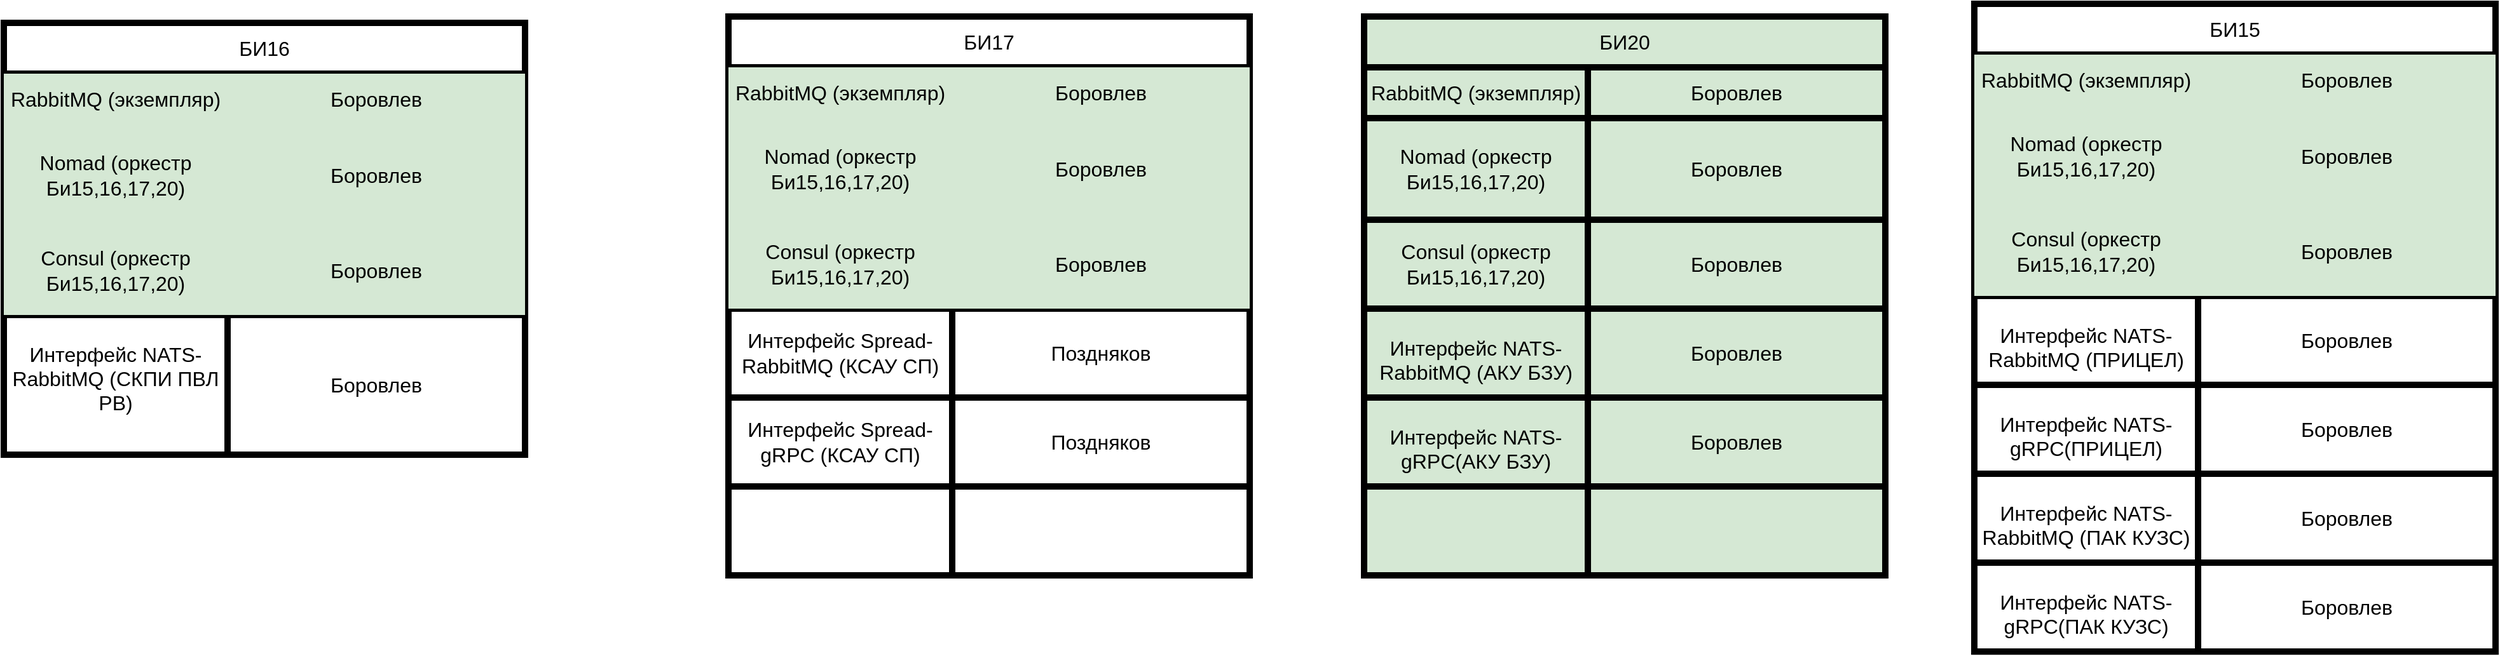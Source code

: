<mxfile version="24.7.6">
  <diagram name="Страница — 1" id="7lfvuncBP3QiI9GcLf6j">
    <mxGraphModel dx="2390" dy="1257" grid="1" gridSize="10" guides="1" tooltips="1" connect="1" arrows="1" fold="1" page="1" pageScale="1" pageWidth="827" pageHeight="1169" math="0" shadow="0">
      <root>
        <mxCell id="0" />
        <mxCell id="1" parent="0" />
        <mxCell id="-vZHVX419xEdrIWeMhyl-17" value="" style="shape=table;startSize=0;container=1;collapsible=0;childLayout=tableLayout;fontSize=16;strokeWidth=5;perimeterSpacing=5;" parent="1" vertex="1">
          <mxGeometry x="70" y="525" width="410" height="340" as="geometry" />
        </mxCell>
        <mxCell id="-vZHVX419xEdrIWeMhyl-18" value="" style="shape=tableRow;horizontal=0;startSize=0;swimlaneHead=0;swimlaneBody=0;strokeColor=inherit;top=0;left=0;bottom=0;right=0;collapsible=0;dropTarget=0;fillColor=none;points=[[0,0.5],[1,0.5]];portConstraint=eastwest;fontSize=16;strokeWidth=5;perimeterSpacing=5;" parent="-vZHVX419xEdrIWeMhyl-17" vertex="1">
          <mxGeometry width="410" height="40" as="geometry" />
        </mxCell>
        <mxCell id="-vZHVX419xEdrIWeMhyl-19" value="БИ16" style="shape=partialRectangle;html=1;whiteSpace=wrap;connectable=0;strokeColor=inherit;overflow=hidden;fillColor=none;top=0;left=0;bottom=0;right=0;pointerEvents=1;fontSize=16;rowspan=1;colspan=3;strokeWidth=5;perimeterSpacing=5;" parent="-vZHVX419xEdrIWeMhyl-18" vertex="1">
          <mxGeometry width="410" height="40" as="geometry">
            <mxRectangle width="88" height="40" as="alternateBounds" />
          </mxGeometry>
        </mxCell>
        <mxCell id="-vZHVX419xEdrIWeMhyl-20" value="" style="shape=partialRectangle;html=1;whiteSpace=wrap;connectable=0;strokeColor=inherit;overflow=hidden;fillColor=none;top=0;left=0;bottom=0;right=0;pointerEvents=1;fontSize=16;" parent="-vZHVX419xEdrIWeMhyl-18" vertex="1" visible="0">
          <mxGeometry x="88" width="88" height="40" as="geometry">
            <mxRectangle width="88" height="40" as="alternateBounds" />
          </mxGeometry>
        </mxCell>
        <mxCell id="-vZHVX419xEdrIWeMhyl-21" value="" style="shape=partialRectangle;html=1;whiteSpace=wrap;connectable=0;strokeColor=inherit;overflow=hidden;fillColor=none;top=0;left=0;bottom=0;right=0;pointerEvents=1;fontSize=16;" parent="-vZHVX419xEdrIWeMhyl-18" vertex="1" visible="0">
          <mxGeometry x="176" width="234" height="40" as="geometry">
            <mxRectangle width="234" height="40" as="alternateBounds" />
          </mxGeometry>
        </mxCell>
        <mxCell id="-vZHVX419xEdrIWeMhyl-22" value="" style="shape=tableRow;horizontal=0;startSize=0;swimlaneHead=0;swimlaneBody=0;strokeColor=inherit;top=0;left=0;bottom=0;right=0;collapsible=0;dropTarget=0;fillColor=none;points=[[0,0.5],[1,0.5]];portConstraint=eastwest;fontSize=16;strokeWidth=5;perimeterSpacing=5;" parent="-vZHVX419xEdrIWeMhyl-17" vertex="1">
          <mxGeometry y="40" width="410" height="40" as="geometry" />
        </mxCell>
        <mxCell id="-vZHVX419xEdrIWeMhyl-23" value="RabbitMQ (экземпляр)" style="shape=partialRectangle;html=1;whiteSpace=wrap;connectable=0;strokeColor=#000000;overflow=hidden;fillColor=#d5e8d4;top=0;left=0;bottom=0;right=0;pointerEvents=1;fontSize=16;rowspan=1;colspan=2;strokeWidth=5;perimeterSpacing=5;" parent="-vZHVX419xEdrIWeMhyl-22" vertex="1">
          <mxGeometry width="176" height="40" as="geometry">
            <mxRectangle width="88" height="40" as="alternateBounds" />
          </mxGeometry>
        </mxCell>
        <mxCell id="-vZHVX419xEdrIWeMhyl-24" value="" style="shape=partialRectangle;html=1;whiteSpace=wrap;connectable=0;strokeColor=#000000;overflow=hidden;fillColor=#d5e8d4;top=0;left=0;bottom=0;right=0;pointerEvents=1;fontSize=16;" parent="-vZHVX419xEdrIWeMhyl-22" vertex="1" visible="0">
          <mxGeometry x="88" width="88" height="40" as="geometry">
            <mxRectangle width="88" height="40" as="alternateBounds" />
          </mxGeometry>
        </mxCell>
        <mxCell id="-vZHVX419xEdrIWeMhyl-25" value="Боровлев" style="shape=partialRectangle;html=1;whiteSpace=wrap;connectable=0;strokeColor=#000000;overflow=hidden;fillColor=#d5e8d4;top=0;left=0;bottom=0;right=0;pointerEvents=1;fontSize=16;strokeWidth=5;perimeterSpacing=5;" parent="-vZHVX419xEdrIWeMhyl-22" vertex="1">
          <mxGeometry x="176" width="234" height="40" as="geometry">
            <mxRectangle width="234" height="40" as="alternateBounds" />
          </mxGeometry>
        </mxCell>
        <mxCell id="-vZHVX419xEdrIWeMhyl-33" style="shape=tableRow;horizontal=0;startSize=0;swimlaneHead=0;swimlaneBody=0;strokeColor=inherit;top=0;left=0;bottom=0;right=0;collapsible=0;dropTarget=0;fillColor=none;points=[[0,0.5],[1,0.5]];portConstraint=eastwest;fontSize=16;strokeWidth=5;perimeterSpacing=5;" parent="-vZHVX419xEdrIWeMhyl-17" vertex="1">
          <mxGeometry y="80" width="410" height="80" as="geometry" />
        </mxCell>
        <mxCell id="-vZHVX419xEdrIWeMhyl-34" value="&lt;div&gt;Nomad (оркестр Би15,16,17,20)&lt;/div&gt;" style="shape=partialRectangle;html=1;whiteSpace=wrap;connectable=0;strokeColor=#000000;overflow=hidden;fillColor=#d5e8d4;top=0;left=0;bottom=0;right=0;pointerEvents=1;fontSize=16;rowspan=1;colspan=2;strokeWidth=5;perimeterSpacing=5;" parent="-vZHVX419xEdrIWeMhyl-33" vertex="1">
          <mxGeometry width="176" height="80" as="geometry">
            <mxRectangle width="88" height="80" as="alternateBounds" />
          </mxGeometry>
        </mxCell>
        <mxCell id="-vZHVX419xEdrIWeMhyl-35" style="shape=partialRectangle;html=1;whiteSpace=wrap;connectable=0;strokeColor=#000000;overflow=hidden;fillColor=#d5e8d4;top=0;left=0;bottom=0;right=0;pointerEvents=1;fontSize=16;" parent="-vZHVX419xEdrIWeMhyl-33" vertex="1" visible="0">
          <mxGeometry x="88" width="88" height="80" as="geometry">
            <mxRectangle width="88" height="80" as="alternateBounds" />
          </mxGeometry>
        </mxCell>
        <mxCell id="-vZHVX419xEdrIWeMhyl-36" value="Боровлев" style="shape=partialRectangle;html=1;whiteSpace=wrap;connectable=0;strokeColor=#000000;overflow=hidden;fillColor=#d5e8d4;top=0;left=0;bottom=0;right=0;pointerEvents=1;fontSize=16;strokeWidth=5;perimeterSpacing=5;" parent="-vZHVX419xEdrIWeMhyl-33" vertex="1">
          <mxGeometry x="176" width="234" height="80" as="geometry">
            <mxRectangle width="234" height="80" as="alternateBounds" />
          </mxGeometry>
        </mxCell>
        <mxCell id="-vZHVX419xEdrIWeMhyl-37" style="shape=tableRow;horizontal=0;startSize=0;swimlaneHead=0;swimlaneBody=0;strokeColor=inherit;top=0;left=0;bottom=0;right=0;collapsible=0;dropTarget=0;fillColor=none;points=[[0,0.5],[1,0.5]];portConstraint=eastwest;fontSize=16;strokeWidth=5;perimeterSpacing=5;" parent="-vZHVX419xEdrIWeMhyl-17" vertex="1">
          <mxGeometry y="160" width="410" height="70" as="geometry" />
        </mxCell>
        <mxCell id="-vZHVX419xEdrIWeMhyl-38" value="Consul (оркестр Би15,16,17,20)" style="shape=partialRectangle;html=1;whiteSpace=wrap;connectable=0;strokeColor=#000000;overflow=hidden;fillColor=#d5e8d4;top=0;left=0;bottom=0;right=0;pointerEvents=1;fontSize=16;rowspan=1;colspan=2;strokeWidth=5;perimeterSpacing=5;" parent="-vZHVX419xEdrIWeMhyl-37" vertex="1">
          <mxGeometry width="176" height="70" as="geometry">
            <mxRectangle width="88" height="70" as="alternateBounds" />
          </mxGeometry>
        </mxCell>
        <mxCell id="-vZHVX419xEdrIWeMhyl-39" style="shape=partialRectangle;html=1;whiteSpace=wrap;connectable=0;strokeColor=#000000;overflow=hidden;fillColor=#d5e8d4;top=0;left=0;bottom=0;right=0;pointerEvents=1;fontSize=16;" parent="-vZHVX419xEdrIWeMhyl-37" vertex="1" visible="0">
          <mxGeometry x="88" width="88" height="70" as="geometry">
            <mxRectangle width="88" height="70" as="alternateBounds" />
          </mxGeometry>
        </mxCell>
        <mxCell id="-vZHVX419xEdrIWeMhyl-40" value="Боровлев" style="shape=partialRectangle;html=1;whiteSpace=wrap;connectable=0;strokeColor=#000000;overflow=hidden;fillColor=#d5e8d4;top=0;left=0;bottom=0;right=0;pointerEvents=1;fontSize=16;strokeWidth=5;perimeterSpacing=5;" parent="-vZHVX419xEdrIWeMhyl-37" vertex="1">
          <mxGeometry x="176" width="234" height="70" as="geometry">
            <mxRectangle width="234" height="70" as="alternateBounds" />
          </mxGeometry>
        </mxCell>
        <mxCell id="-vZHVX419xEdrIWeMhyl-41" style="shape=tableRow;horizontal=0;startSize=0;swimlaneHead=0;swimlaneBody=0;strokeColor=inherit;top=0;left=0;bottom=0;right=0;collapsible=0;dropTarget=0;fillColor=none;points=[[0,0.5],[1,0.5]];portConstraint=eastwest;fontSize=16;strokeWidth=5;perimeterSpacing=5;" parent="-vZHVX419xEdrIWeMhyl-17" vertex="1">
          <mxGeometry y="230" width="410" height="110" as="geometry" />
        </mxCell>
        <mxCell id="-vZHVX419xEdrIWeMhyl-42" value="&#xa;Интерфейс NATS-RabbitMQ (СКПИ ПВЛ РВ)&#xa;&#xa;" style="shape=partialRectangle;html=1;whiteSpace=wrap;connectable=0;strokeColor=inherit;overflow=hidden;fillColor=none;top=0;left=0;bottom=0;right=0;pointerEvents=1;fontSize=16;rowspan=1;colspan=2;strokeWidth=5;perimeterSpacing=5;" parent="-vZHVX419xEdrIWeMhyl-41" vertex="1">
          <mxGeometry width="176" height="110" as="geometry">
            <mxRectangle width="88" height="110" as="alternateBounds" />
          </mxGeometry>
        </mxCell>
        <mxCell id="-vZHVX419xEdrIWeMhyl-43" style="shape=partialRectangle;html=1;whiteSpace=wrap;connectable=0;strokeColor=inherit;overflow=hidden;fillColor=none;top=0;left=0;bottom=0;right=0;pointerEvents=1;fontSize=16;" parent="-vZHVX419xEdrIWeMhyl-41" vertex="1" visible="0">
          <mxGeometry x="88" width="88" height="110" as="geometry">
            <mxRectangle width="88" height="110" as="alternateBounds" />
          </mxGeometry>
        </mxCell>
        <mxCell id="-vZHVX419xEdrIWeMhyl-44" value="Боровлев" style="shape=partialRectangle;html=1;whiteSpace=wrap;connectable=0;strokeColor=inherit;overflow=hidden;fillColor=none;top=0;left=0;bottom=0;right=0;pointerEvents=1;fontSize=16;strokeWidth=5;perimeterSpacing=5;" parent="-vZHVX419xEdrIWeMhyl-41" vertex="1">
          <mxGeometry x="176" width="234" height="110" as="geometry">
            <mxRectangle width="234" height="110" as="alternateBounds" />
          </mxGeometry>
        </mxCell>
        <mxCell id="-vZHVX419xEdrIWeMhyl-46" value="" style="shape=table;startSize=0;container=1;collapsible=0;childLayout=tableLayout;fontSize=16;strokeColor=#000000;strokeWidth=5;perimeterSpacing=5;fillColor=#d5e8d4;" parent="1" vertex="1">
          <mxGeometry x="1140" y="520" width="410" height="440" as="geometry" />
        </mxCell>
        <mxCell id="-vZHVX419xEdrIWeMhyl-47" value="" style="shape=tableRow;horizontal=0;startSize=0;swimlaneHead=0;swimlaneBody=0;strokeColor=inherit;top=0;left=0;bottom=0;right=0;collapsible=0;dropTarget=0;fillColor=none;points=[[0,0.5],[1,0.5]];portConstraint=eastwest;fontSize=16;strokeWidth=5;perimeterSpacing=5;" parent="-vZHVX419xEdrIWeMhyl-46" vertex="1">
          <mxGeometry width="410" height="40" as="geometry" />
        </mxCell>
        <mxCell id="-vZHVX419xEdrIWeMhyl-48" value="БИ20" style="shape=partialRectangle;html=1;whiteSpace=wrap;connectable=0;strokeColor=inherit;overflow=hidden;fillColor=none;top=0;left=0;bottom=0;right=0;pointerEvents=1;fontSize=16;rowspan=1;colspan=3;strokeWidth=5;perimeterSpacing=5;" parent="-vZHVX419xEdrIWeMhyl-47" vertex="1">
          <mxGeometry width="410" height="40" as="geometry">
            <mxRectangle width="88" height="40" as="alternateBounds" />
          </mxGeometry>
        </mxCell>
        <mxCell id="-vZHVX419xEdrIWeMhyl-49" value="" style="shape=partialRectangle;html=1;whiteSpace=wrap;connectable=0;strokeColor=inherit;overflow=hidden;fillColor=none;top=0;left=0;bottom=0;right=0;pointerEvents=1;fontSize=16;" parent="-vZHVX419xEdrIWeMhyl-47" vertex="1" visible="0">
          <mxGeometry x="88" width="88" height="40" as="geometry">
            <mxRectangle width="88" height="40" as="alternateBounds" />
          </mxGeometry>
        </mxCell>
        <mxCell id="-vZHVX419xEdrIWeMhyl-50" value="" style="shape=partialRectangle;html=1;whiteSpace=wrap;connectable=0;strokeColor=inherit;overflow=hidden;fillColor=none;top=0;left=0;bottom=0;right=0;pointerEvents=1;fontSize=16;" parent="-vZHVX419xEdrIWeMhyl-47" vertex="1" visible="0">
          <mxGeometry x="176" width="234" height="40" as="geometry">
            <mxRectangle width="234" height="40" as="alternateBounds" />
          </mxGeometry>
        </mxCell>
        <mxCell id="-vZHVX419xEdrIWeMhyl-51" value="" style="shape=tableRow;horizontal=0;startSize=0;swimlaneHead=0;swimlaneBody=0;strokeColor=inherit;top=0;left=0;bottom=0;right=0;collapsible=0;dropTarget=0;fillColor=none;points=[[0,0.5],[1,0.5]];portConstraint=eastwest;fontSize=16;strokeWidth=5;perimeterSpacing=5;" parent="-vZHVX419xEdrIWeMhyl-46" vertex="1">
          <mxGeometry y="40" width="410" height="40" as="geometry" />
        </mxCell>
        <mxCell id="-vZHVX419xEdrIWeMhyl-52" value="RabbitMQ (экземпляр)" style="shape=partialRectangle;html=1;whiteSpace=wrap;connectable=0;strokeColor=inherit;overflow=hidden;fillColor=none;top=0;left=0;bottom=0;right=0;pointerEvents=1;fontSize=16;rowspan=1;colspan=2;strokeWidth=5;perimeterSpacing=5;" parent="-vZHVX419xEdrIWeMhyl-51" vertex="1">
          <mxGeometry width="176" height="40" as="geometry">
            <mxRectangle width="88" height="40" as="alternateBounds" />
          </mxGeometry>
        </mxCell>
        <mxCell id="-vZHVX419xEdrIWeMhyl-53" value="" style="shape=partialRectangle;html=1;whiteSpace=wrap;connectable=0;strokeColor=inherit;overflow=hidden;fillColor=none;top=0;left=0;bottom=0;right=0;pointerEvents=1;fontSize=16;" parent="-vZHVX419xEdrIWeMhyl-51" vertex="1" visible="0">
          <mxGeometry x="88" width="88" height="40" as="geometry">
            <mxRectangle width="88" height="40" as="alternateBounds" />
          </mxGeometry>
        </mxCell>
        <mxCell id="-vZHVX419xEdrIWeMhyl-54" value="Боровлев" style="shape=partialRectangle;html=1;whiteSpace=wrap;connectable=0;strokeColor=inherit;overflow=hidden;fillColor=none;top=0;left=0;bottom=0;right=0;pointerEvents=1;fontSize=16;strokeWidth=5;perimeterSpacing=5;" parent="-vZHVX419xEdrIWeMhyl-51" vertex="1">
          <mxGeometry x="176" width="234" height="40" as="geometry">
            <mxRectangle width="234" height="40" as="alternateBounds" />
          </mxGeometry>
        </mxCell>
        <mxCell id="-vZHVX419xEdrIWeMhyl-59" style="shape=tableRow;horizontal=0;startSize=0;swimlaneHead=0;swimlaneBody=0;strokeColor=inherit;top=0;left=0;bottom=0;right=0;collapsible=0;dropTarget=0;fillColor=none;points=[[0,0.5],[1,0.5]];portConstraint=eastwest;fontSize=16;strokeWidth=5;perimeterSpacing=5;" parent="-vZHVX419xEdrIWeMhyl-46" vertex="1">
          <mxGeometry y="80" width="410" height="80" as="geometry" />
        </mxCell>
        <mxCell id="-vZHVX419xEdrIWeMhyl-60" value="&lt;div&gt;Nomad (оркестр Би15,16,17,20)&lt;/div&gt;" style="shape=partialRectangle;html=1;whiteSpace=wrap;connectable=0;strokeColor=inherit;overflow=hidden;fillColor=none;top=0;left=0;bottom=0;right=0;pointerEvents=1;fontSize=16;rowspan=1;colspan=2;strokeWidth=5;perimeterSpacing=5;" parent="-vZHVX419xEdrIWeMhyl-59" vertex="1">
          <mxGeometry width="176" height="80" as="geometry">
            <mxRectangle width="88" height="80" as="alternateBounds" />
          </mxGeometry>
        </mxCell>
        <mxCell id="-vZHVX419xEdrIWeMhyl-61" style="shape=partialRectangle;html=1;whiteSpace=wrap;connectable=0;strokeColor=inherit;overflow=hidden;fillColor=none;top=0;left=0;bottom=0;right=0;pointerEvents=1;fontSize=16;" parent="-vZHVX419xEdrIWeMhyl-59" vertex="1" visible="0">
          <mxGeometry x="88" width="88" height="80" as="geometry">
            <mxRectangle width="88" height="80" as="alternateBounds" />
          </mxGeometry>
        </mxCell>
        <mxCell id="-vZHVX419xEdrIWeMhyl-62" value="Боровлев" style="shape=partialRectangle;html=1;whiteSpace=wrap;connectable=0;strokeColor=inherit;overflow=hidden;fillColor=none;top=0;left=0;bottom=0;right=0;pointerEvents=1;fontSize=16;strokeWidth=5;perimeterSpacing=5;" parent="-vZHVX419xEdrIWeMhyl-59" vertex="1">
          <mxGeometry x="176" width="234" height="80" as="geometry">
            <mxRectangle width="234" height="80" as="alternateBounds" />
          </mxGeometry>
        </mxCell>
        <mxCell id="-vZHVX419xEdrIWeMhyl-63" style="shape=tableRow;horizontal=0;startSize=0;swimlaneHead=0;swimlaneBody=0;strokeColor=inherit;top=0;left=0;bottom=0;right=0;collapsible=0;dropTarget=0;fillColor=none;points=[[0,0.5],[1,0.5]];portConstraint=eastwest;fontSize=16;strokeWidth=5;perimeterSpacing=5;" parent="-vZHVX419xEdrIWeMhyl-46" vertex="1">
          <mxGeometry y="160" width="410" height="70" as="geometry" />
        </mxCell>
        <mxCell id="-vZHVX419xEdrIWeMhyl-64" value="Consul (оркестр Би15,16,17,20)" style="shape=partialRectangle;html=1;whiteSpace=wrap;connectable=0;strokeColor=inherit;overflow=hidden;fillColor=none;top=0;left=0;bottom=0;right=0;pointerEvents=1;fontSize=16;rowspan=1;colspan=2;strokeWidth=5;perimeterSpacing=5;" parent="-vZHVX419xEdrIWeMhyl-63" vertex="1">
          <mxGeometry width="176" height="70" as="geometry">
            <mxRectangle width="88" height="70" as="alternateBounds" />
          </mxGeometry>
        </mxCell>
        <mxCell id="-vZHVX419xEdrIWeMhyl-65" style="shape=partialRectangle;html=1;whiteSpace=wrap;connectable=0;strokeColor=inherit;overflow=hidden;fillColor=none;top=0;left=0;bottom=0;right=0;pointerEvents=1;fontSize=16;" parent="-vZHVX419xEdrIWeMhyl-63" vertex="1" visible="0">
          <mxGeometry x="88" width="88" height="70" as="geometry">
            <mxRectangle width="88" height="70" as="alternateBounds" />
          </mxGeometry>
        </mxCell>
        <mxCell id="-vZHVX419xEdrIWeMhyl-66" value="Боровлев" style="shape=partialRectangle;html=1;whiteSpace=wrap;connectable=0;strokeColor=inherit;overflow=hidden;fillColor=none;top=0;left=0;bottom=0;right=0;pointerEvents=1;fontSize=16;strokeWidth=5;perimeterSpacing=5;" parent="-vZHVX419xEdrIWeMhyl-63" vertex="1">
          <mxGeometry x="176" width="234" height="70" as="geometry">
            <mxRectangle width="234" height="70" as="alternateBounds" />
          </mxGeometry>
        </mxCell>
        <mxCell id="-vZHVX419xEdrIWeMhyl-67" style="shape=tableRow;horizontal=0;startSize=0;swimlaneHead=0;swimlaneBody=0;strokeColor=inherit;top=0;left=0;bottom=0;right=0;collapsible=0;dropTarget=0;fillColor=none;points=[[0,0.5],[1,0.5]];portConstraint=eastwest;fontSize=16;strokeWidth=5;perimeterSpacing=5;" parent="-vZHVX419xEdrIWeMhyl-46" vertex="1">
          <mxGeometry y="230" width="410" height="70" as="geometry" />
        </mxCell>
        <mxCell id="-vZHVX419xEdrIWeMhyl-68" value="&lt;br&gt;Интерфейс NATS-RabbitMQ (АКУ БЗУ)&lt;br&gt;&lt;div&gt;&lt;br/&gt;&lt;/div&gt;" style="shape=partialRectangle;html=1;whiteSpace=wrap;connectable=0;strokeColor=inherit;overflow=hidden;fillColor=none;top=0;left=0;bottom=0;right=0;pointerEvents=1;fontSize=16;rowspan=1;colspan=2;strokeWidth=5;perimeterSpacing=5;" parent="-vZHVX419xEdrIWeMhyl-67" vertex="1">
          <mxGeometry width="176" height="70" as="geometry">
            <mxRectangle width="88" height="70" as="alternateBounds" />
          </mxGeometry>
        </mxCell>
        <mxCell id="-vZHVX419xEdrIWeMhyl-69" style="shape=partialRectangle;html=1;whiteSpace=wrap;connectable=0;strokeColor=inherit;overflow=hidden;fillColor=none;top=0;left=0;bottom=0;right=0;pointerEvents=1;fontSize=16;" parent="-vZHVX419xEdrIWeMhyl-67" vertex="1" visible="0">
          <mxGeometry x="88" width="88" height="70" as="geometry">
            <mxRectangle width="88" height="70" as="alternateBounds" />
          </mxGeometry>
        </mxCell>
        <mxCell id="-vZHVX419xEdrIWeMhyl-70" value="Боровлев" style="shape=partialRectangle;html=1;whiteSpace=wrap;connectable=0;strokeColor=inherit;overflow=hidden;fillColor=none;top=0;left=0;bottom=0;right=0;pointerEvents=1;fontSize=16;strokeWidth=5;perimeterSpacing=5;" parent="-vZHVX419xEdrIWeMhyl-67" vertex="1">
          <mxGeometry x="176" width="234" height="70" as="geometry">
            <mxRectangle width="234" height="70" as="alternateBounds" />
          </mxGeometry>
        </mxCell>
        <mxCell id="-vZHVX419xEdrIWeMhyl-81" style="shape=tableRow;horizontal=0;startSize=0;swimlaneHead=0;swimlaneBody=0;strokeColor=inherit;top=0;left=0;bottom=0;right=0;collapsible=0;dropTarget=0;fillColor=none;points=[[0,0.5],[1,0.5]];portConstraint=eastwest;fontSize=16;strokeWidth=5;perimeterSpacing=5;" parent="-vZHVX419xEdrIWeMhyl-46" vertex="1">
          <mxGeometry y="300" width="410" height="70" as="geometry" />
        </mxCell>
        <mxCell id="-vZHVX419xEdrIWeMhyl-82" value="&lt;br&gt;Интерфейс NATS-gRPC(АКУ БЗУ)&lt;br&gt;&lt;div&gt;&lt;br/&gt;&lt;/div&gt;" style="shape=partialRectangle;html=1;whiteSpace=wrap;connectable=0;strokeColor=inherit;overflow=hidden;fillColor=none;top=0;left=0;bottom=0;right=0;pointerEvents=1;fontSize=16;rowspan=1;colspan=2;strokeWidth=5;perimeterSpacing=5;" parent="-vZHVX419xEdrIWeMhyl-81" vertex="1">
          <mxGeometry width="176" height="70" as="geometry">
            <mxRectangle width="88" height="70" as="alternateBounds" />
          </mxGeometry>
        </mxCell>
        <mxCell id="-vZHVX419xEdrIWeMhyl-83" style="shape=partialRectangle;html=1;whiteSpace=wrap;connectable=0;strokeColor=inherit;overflow=hidden;fillColor=none;top=0;left=0;bottom=0;right=0;pointerEvents=1;fontSize=16;" parent="-vZHVX419xEdrIWeMhyl-81" vertex="1" visible="0">
          <mxGeometry x="88" width="88" height="70" as="geometry">
            <mxRectangle width="88" height="70" as="alternateBounds" />
          </mxGeometry>
        </mxCell>
        <mxCell id="-vZHVX419xEdrIWeMhyl-84" value="Боровлев" style="shape=partialRectangle;html=1;whiteSpace=wrap;connectable=0;strokeColor=inherit;overflow=hidden;fillColor=none;top=0;left=0;bottom=0;right=0;pointerEvents=1;fontSize=16;strokeWidth=5;perimeterSpacing=5;" parent="-vZHVX419xEdrIWeMhyl-81" vertex="1">
          <mxGeometry x="176" width="234" height="70" as="geometry">
            <mxRectangle width="234" height="70" as="alternateBounds" />
          </mxGeometry>
        </mxCell>
        <mxCell id="-vZHVX419xEdrIWeMhyl-77" style="shape=tableRow;horizontal=0;startSize=0;swimlaneHead=0;swimlaneBody=0;strokeColor=inherit;top=0;left=0;bottom=0;right=0;collapsible=0;dropTarget=0;fillColor=none;points=[[0,0.5],[1,0.5]];portConstraint=eastwest;fontSize=16;strokeWidth=5;perimeterSpacing=5;" parent="-vZHVX419xEdrIWeMhyl-46" vertex="1">
          <mxGeometry y="370" width="410" height="70" as="geometry" />
        </mxCell>
        <mxCell id="-vZHVX419xEdrIWeMhyl-78" style="shape=partialRectangle;html=1;whiteSpace=wrap;connectable=0;strokeColor=inherit;overflow=hidden;fillColor=none;top=0;left=0;bottom=0;right=0;pointerEvents=1;fontSize=16;rowspan=1;colspan=2;strokeWidth=5;perimeterSpacing=5;" parent="-vZHVX419xEdrIWeMhyl-77" vertex="1">
          <mxGeometry width="176" height="70" as="geometry">
            <mxRectangle width="88" height="70" as="alternateBounds" />
          </mxGeometry>
        </mxCell>
        <mxCell id="-vZHVX419xEdrIWeMhyl-79" style="shape=partialRectangle;html=1;whiteSpace=wrap;connectable=0;strokeColor=inherit;overflow=hidden;fillColor=none;top=0;left=0;bottom=0;right=0;pointerEvents=1;fontSize=16;" parent="-vZHVX419xEdrIWeMhyl-77" vertex="1" visible="0">
          <mxGeometry x="88" width="88" height="70" as="geometry">
            <mxRectangle width="88" height="70" as="alternateBounds" />
          </mxGeometry>
        </mxCell>
        <mxCell id="-vZHVX419xEdrIWeMhyl-80" style="shape=partialRectangle;html=1;whiteSpace=wrap;connectable=0;strokeColor=inherit;overflow=hidden;fillColor=none;top=0;left=0;bottom=0;right=0;pointerEvents=1;fontSize=16;strokeWidth=5;perimeterSpacing=5;" parent="-vZHVX419xEdrIWeMhyl-77" vertex="1">
          <mxGeometry x="176" width="234" height="70" as="geometry">
            <mxRectangle width="234" height="70" as="alternateBounds" />
          </mxGeometry>
        </mxCell>
        <mxCell id="E8wQSFyJZq5VSABFHbnV-1" value="" style="shape=table;startSize=0;container=1;collapsible=0;childLayout=tableLayout;fontSize=16;strokeWidth=5;perimeterSpacing=5;" parent="1" vertex="1">
          <mxGeometry x="640" y="520" width="410" height="440" as="geometry" />
        </mxCell>
        <mxCell id="E8wQSFyJZq5VSABFHbnV-2" value="" style="shape=tableRow;horizontal=0;startSize=0;swimlaneHead=0;swimlaneBody=0;strokeColor=inherit;top=0;left=0;bottom=0;right=0;collapsible=0;dropTarget=0;fillColor=none;points=[[0,0.5],[1,0.5]];portConstraint=eastwest;fontSize=16;strokeWidth=5;perimeterSpacing=5;" parent="E8wQSFyJZq5VSABFHbnV-1" vertex="1">
          <mxGeometry width="410" height="40" as="geometry" />
        </mxCell>
        <mxCell id="E8wQSFyJZq5VSABFHbnV-3" value="БИ17" style="shape=partialRectangle;html=1;whiteSpace=wrap;connectable=0;strokeColor=inherit;overflow=hidden;fillColor=none;top=0;left=0;bottom=0;right=0;pointerEvents=1;fontSize=16;rowspan=1;colspan=3;strokeWidth=5;perimeterSpacing=5;" parent="E8wQSFyJZq5VSABFHbnV-2" vertex="1">
          <mxGeometry width="410" height="40" as="geometry">
            <mxRectangle width="88" height="40" as="alternateBounds" />
          </mxGeometry>
        </mxCell>
        <mxCell id="E8wQSFyJZq5VSABFHbnV-4" value="" style="shape=partialRectangle;html=1;whiteSpace=wrap;connectable=0;strokeColor=inherit;overflow=hidden;fillColor=none;top=0;left=0;bottom=0;right=0;pointerEvents=1;fontSize=16;" parent="E8wQSFyJZq5VSABFHbnV-2" vertex="1" visible="0">
          <mxGeometry x="88" width="88" height="40" as="geometry">
            <mxRectangle width="88" height="40" as="alternateBounds" />
          </mxGeometry>
        </mxCell>
        <mxCell id="E8wQSFyJZq5VSABFHbnV-5" value="" style="shape=partialRectangle;html=1;whiteSpace=wrap;connectable=0;strokeColor=inherit;overflow=hidden;fillColor=none;top=0;left=0;bottom=0;right=0;pointerEvents=1;fontSize=16;" parent="E8wQSFyJZq5VSABFHbnV-2" vertex="1" visible="0">
          <mxGeometry x="176" width="234" height="40" as="geometry">
            <mxRectangle width="234" height="40" as="alternateBounds" />
          </mxGeometry>
        </mxCell>
        <mxCell id="E8wQSFyJZq5VSABFHbnV-6" value="" style="shape=tableRow;horizontal=0;startSize=0;swimlaneHead=0;swimlaneBody=0;strokeColor=inherit;top=0;left=0;bottom=0;right=0;collapsible=0;dropTarget=0;fillColor=none;points=[[0,0.5],[1,0.5]];portConstraint=eastwest;fontSize=16;strokeWidth=5;perimeterSpacing=5;" parent="E8wQSFyJZq5VSABFHbnV-1" vertex="1">
          <mxGeometry y="40" width="410" height="40" as="geometry" />
        </mxCell>
        <mxCell id="E8wQSFyJZq5VSABFHbnV-7" value="RabbitMQ (экземпляр)" style="shape=partialRectangle;html=1;whiteSpace=wrap;connectable=0;strokeColor=#82b366;overflow=hidden;fillColor=#d5e8d4;top=0;left=0;bottom=0;right=0;pointerEvents=1;fontSize=16;rowspan=1;colspan=2;strokeWidth=5;perimeterSpacing=5;" parent="E8wQSFyJZq5VSABFHbnV-6" vertex="1">
          <mxGeometry width="176" height="40" as="geometry">
            <mxRectangle width="88" height="40" as="alternateBounds" />
          </mxGeometry>
        </mxCell>
        <mxCell id="E8wQSFyJZq5VSABFHbnV-8" value="" style="shape=partialRectangle;html=1;whiteSpace=wrap;connectable=0;strokeColor=#82b366;overflow=hidden;fillColor=#d5e8d4;top=0;left=0;bottom=0;right=0;pointerEvents=1;fontSize=16;" parent="E8wQSFyJZq5VSABFHbnV-6" vertex="1" visible="0">
          <mxGeometry x="88" width="88" height="40" as="geometry">
            <mxRectangle width="88" height="40" as="alternateBounds" />
          </mxGeometry>
        </mxCell>
        <mxCell id="E8wQSFyJZq5VSABFHbnV-9" value="Боровлев" style="shape=partialRectangle;html=1;whiteSpace=wrap;connectable=0;strokeColor=#82b366;overflow=hidden;fillColor=#d5e8d4;top=0;left=0;bottom=0;right=0;pointerEvents=1;fontSize=16;strokeWidth=5;perimeterSpacing=5;" parent="E8wQSFyJZq5VSABFHbnV-6" vertex="1">
          <mxGeometry x="176" width="234" height="40" as="geometry">
            <mxRectangle width="234" height="40" as="alternateBounds" />
          </mxGeometry>
        </mxCell>
        <mxCell id="E8wQSFyJZq5VSABFHbnV-10" style="shape=tableRow;horizontal=0;startSize=0;swimlaneHead=0;swimlaneBody=0;strokeColor=inherit;top=0;left=0;bottom=0;right=0;collapsible=0;dropTarget=0;fillColor=none;points=[[0,0.5],[1,0.5]];portConstraint=eastwest;fontSize=16;strokeWidth=5;perimeterSpacing=5;" parent="E8wQSFyJZq5VSABFHbnV-1" vertex="1">
          <mxGeometry y="80" width="410" height="80" as="geometry" />
        </mxCell>
        <mxCell id="E8wQSFyJZq5VSABFHbnV-11" value="&lt;div&gt;Nomad (оркестр Би15,16,17,20)&lt;/div&gt;" style="shape=partialRectangle;html=1;whiteSpace=wrap;connectable=0;strokeColor=#82b366;overflow=hidden;fillColor=#d5e8d4;top=0;left=0;bottom=0;right=0;pointerEvents=1;fontSize=16;rowspan=1;colspan=2;strokeWidth=5;perimeterSpacing=5;" parent="E8wQSFyJZq5VSABFHbnV-10" vertex="1">
          <mxGeometry width="176" height="80" as="geometry">
            <mxRectangle width="88" height="80" as="alternateBounds" />
          </mxGeometry>
        </mxCell>
        <mxCell id="E8wQSFyJZq5VSABFHbnV-12" style="shape=partialRectangle;html=1;whiteSpace=wrap;connectable=0;strokeColor=#82b366;overflow=hidden;fillColor=#d5e8d4;top=0;left=0;bottom=0;right=0;pointerEvents=1;fontSize=16;" parent="E8wQSFyJZq5VSABFHbnV-10" vertex="1" visible="0">
          <mxGeometry x="88" width="88" height="80" as="geometry">
            <mxRectangle width="88" height="80" as="alternateBounds" />
          </mxGeometry>
        </mxCell>
        <mxCell id="E8wQSFyJZq5VSABFHbnV-13" value="Боровлев" style="shape=partialRectangle;html=1;whiteSpace=wrap;connectable=0;strokeColor=#82b366;overflow=hidden;fillColor=#d5e8d4;top=0;left=0;bottom=0;right=0;pointerEvents=1;fontSize=16;strokeWidth=5;perimeterSpacing=5;" parent="E8wQSFyJZq5VSABFHbnV-10" vertex="1">
          <mxGeometry x="176" width="234" height="80" as="geometry">
            <mxRectangle width="234" height="80" as="alternateBounds" />
          </mxGeometry>
        </mxCell>
        <mxCell id="E8wQSFyJZq5VSABFHbnV-14" style="shape=tableRow;horizontal=0;startSize=0;swimlaneHead=0;swimlaneBody=0;strokeColor=inherit;top=0;left=0;bottom=0;right=0;collapsible=0;dropTarget=0;fillColor=none;points=[[0,0.5],[1,0.5]];portConstraint=eastwest;fontSize=16;strokeWidth=5;perimeterSpacing=5;" parent="E8wQSFyJZq5VSABFHbnV-1" vertex="1">
          <mxGeometry y="160" width="410" height="70" as="geometry" />
        </mxCell>
        <mxCell id="E8wQSFyJZq5VSABFHbnV-15" value="Consul (оркестр Би15,16,17,20)" style="shape=partialRectangle;html=1;whiteSpace=wrap;connectable=0;strokeColor=#82b366;overflow=hidden;fillColor=#d5e8d4;top=0;left=0;bottom=0;right=0;pointerEvents=1;fontSize=16;rowspan=1;colspan=2;strokeWidth=5;perimeterSpacing=5;" parent="E8wQSFyJZq5VSABFHbnV-14" vertex="1">
          <mxGeometry width="176" height="70" as="geometry">
            <mxRectangle width="88" height="70" as="alternateBounds" />
          </mxGeometry>
        </mxCell>
        <mxCell id="E8wQSFyJZq5VSABFHbnV-16" style="shape=partialRectangle;html=1;whiteSpace=wrap;connectable=0;strokeColor=#82b366;overflow=hidden;fillColor=#d5e8d4;top=0;left=0;bottom=0;right=0;pointerEvents=1;fontSize=16;" parent="E8wQSFyJZq5VSABFHbnV-14" vertex="1" visible="0">
          <mxGeometry x="88" width="88" height="70" as="geometry">
            <mxRectangle width="88" height="70" as="alternateBounds" />
          </mxGeometry>
        </mxCell>
        <mxCell id="E8wQSFyJZq5VSABFHbnV-17" value="Боровлев" style="shape=partialRectangle;html=1;whiteSpace=wrap;connectable=0;strokeColor=#82b366;overflow=hidden;fillColor=#d5e8d4;top=0;left=0;bottom=0;right=0;pointerEvents=1;fontSize=16;strokeWidth=5;perimeterSpacing=5;" parent="E8wQSFyJZq5VSABFHbnV-14" vertex="1">
          <mxGeometry x="176" width="234" height="70" as="geometry">
            <mxRectangle width="234" height="70" as="alternateBounds" />
          </mxGeometry>
        </mxCell>
        <mxCell id="E8wQSFyJZq5VSABFHbnV-18" style="shape=tableRow;horizontal=0;startSize=0;swimlaneHead=0;swimlaneBody=0;strokeColor=inherit;top=0;left=0;bottom=0;right=0;collapsible=0;dropTarget=0;fillColor=none;points=[[0,0.5],[1,0.5]];portConstraint=eastwest;fontSize=16;strokeWidth=5;perimeterSpacing=5;" parent="E8wQSFyJZq5VSABFHbnV-1" vertex="1">
          <mxGeometry y="230" width="410" height="70" as="geometry" />
        </mxCell>
        <mxCell id="E8wQSFyJZq5VSABFHbnV-19" value="&lt;div&gt;Интерфейс Spread-RabbitMQ (КСАУ СП)&lt;/div&gt;" style="shape=partialRectangle;html=1;whiteSpace=wrap;connectable=0;strokeColor=inherit;overflow=hidden;fillColor=none;top=0;left=0;bottom=0;right=0;pointerEvents=1;fontSize=16;rowspan=1;colspan=2;strokeWidth=5;perimeterSpacing=5;" parent="E8wQSFyJZq5VSABFHbnV-18" vertex="1">
          <mxGeometry width="176" height="70" as="geometry">
            <mxRectangle width="88" height="70" as="alternateBounds" />
          </mxGeometry>
        </mxCell>
        <mxCell id="E8wQSFyJZq5VSABFHbnV-20" style="shape=partialRectangle;html=1;whiteSpace=wrap;connectable=0;strokeColor=inherit;overflow=hidden;fillColor=none;top=0;left=0;bottom=0;right=0;pointerEvents=1;fontSize=16;" parent="E8wQSFyJZq5VSABFHbnV-18" vertex="1" visible="0">
          <mxGeometry x="88" width="88" height="70" as="geometry">
            <mxRectangle width="88" height="70" as="alternateBounds" />
          </mxGeometry>
        </mxCell>
        <mxCell id="E8wQSFyJZq5VSABFHbnV-21" value="&lt;div&gt;Поздняков&lt;/div&gt;" style="shape=partialRectangle;html=1;whiteSpace=wrap;connectable=0;strokeColor=inherit;overflow=hidden;fillColor=none;top=0;left=0;bottom=0;right=0;pointerEvents=1;fontSize=16;strokeWidth=5;perimeterSpacing=5;" parent="E8wQSFyJZq5VSABFHbnV-18" vertex="1">
          <mxGeometry x="176" width="234" height="70" as="geometry">
            <mxRectangle width="234" height="70" as="alternateBounds" />
          </mxGeometry>
        </mxCell>
        <mxCell id="E8wQSFyJZq5VSABFHbnV-22" style="shape=tableRow;horizontal=0;startSize=0;swimlaneHead=0;swimlaneBody=0;strokeColor=inherit;top=0;left=0;bottom=0;right=0;collapsible=0;dropTarget=0;fillColor=none;points=[[0,0.5],[1,0.5]];portConstraint=eastwest;fontSize=16;strokeWidth=5;perimeterSpacing=5;" parent="E8wQSFyJZq5VSABFHbnV-1" vertex="1">
          <mxGeometry y="300" width="410" height="70" as="geometry" />
        </mxCell>
        <mxCell id="E8wQSFyJZq5VSABFHbnV-23" value="&lt;div&gt;Интерфейс Spread-gRPC (КСАУ СП)&lt;/div&gt;" style="shape=partialRectangle;html=1;whiteSpace=wrap;connectable=0;strokeColor=inherit;overflow=hidden;fillColor=none;top=0;left=0;bottom=0;right=0;pointerEvents=1;fontSize=16;rowspan=1;colspan=2;strokeWidth=5;perimeterSpacing=5;" parent="E8wQSFyJZq5VSABFHbnV-22" vertex="1">
          <mxGeometry width="176" height="70" as="geometry">
            <mxRectangle width="88" height="70" as="alternateBounds" />
          </mxGeometry>
        </mxCell>
        <mxCell id="E8wQSFyJZq5VSABFHbnV-24" style="shape=partialRectangle;html=1;whiteSpace=wrap;connectable=0;strokeColor=inherit;overflow=hidden;fillColor=none;top=0;left=0;bottom=0;right=0;pointerEvents=1;fontSize=16;" parent="E8wQSFyJZq5VSABFHbnV-22" vertex="1" visible="0">
          <mxGeometry x="88" width="88" height="70" as="geometry">
            <mxRectangle width="88" height="70" as="alternateBounds" />
          </mxGeometry>
        </mxCell>
        <mxCell id="E8wQSFyJZq5VSABFHbnV-25" value="Поздняков" style="shape=partialRectangle;html=1;whiteSpace=wrap;connectable=0;strokeColor=inherit;overflow=hidden;fillColor=none;top=0;left=0;bottom=0;right=0;pointerEvents=1;fontSize=16;strokeWidth=5;perimeterSpacing=5;" parent="E8wQSFyJZq5VSABFHbnV-22" vertex="1">
          <mxGeometry x="176" width="234" height="70" as="geometry">
            <mxRectangle width="234" height="70" as="alternateBounds" />
          </mxGeometry>
        </mxCell>
        <mxCell id="E8wQSFyJZq5VSABFHbnV-26" style="shape=tableRow;horizontal=0;startSize=0;swimlaneHead=0;swimlaneBody=0;strokeColor=inherit;top=0;left=0;bottom=0;right=0;collapsible=0;dropTarget=0;fillColor=none;points=[[0,0.5],[1,0.5]];portConstraint=eastwest;fontSize=16;strokeWidth=5;perimeterSpacing=5;" parent="E8wQSFyJZq5VSABFHbnV-1" vertex="1">
          <mxGeometry y="370" width="410" height="70" as="geometry" />
        </mxCell>
        <mxCell id="E8wQSFyJZq5VSABFHbnV-27" style="shape=partialRectangle;html=1;whiteSpace=wrap;connectable=0;strokeColor=inherit;overflow=hidden;fillColor=none;top=0;left=0;bottom=0;right=0;pointerEvents=1;fontSize=16;rowspan=1;colspan=2;strokeWidth=5;perimeterSpacing=5;" parent="E8wQSFyJZq5VSABFHbnV-26" vertex="1">
          <mxGeometry width="176" height="70" as="geometry">
            <mxRectangle width="88" height="70" as="alternateBounds" />
          </mxGeometry>
        </mxCell>
        <mxCell id="E8wQSFyJZq5VSABFHbnV-28" style="shape=partialRectangle;html=1;whiteSpace=wrap;connectable=0;strokeColor=inherit;overflow=hidden;fillColor=none;top=0;left=0;bottom=0;right=0;pointerEvents=1;fontSize=16;" parent="E8wQSFyJZq5VSABFHbnV-26" vertex="1" visible="0">
          <mxGeometry x="88" width="88" height="70" as="geometry">
            <mxRectangle width="88" height="70" as="alternateBounds" />
          </mxGeometry>
        </mxCell>
        <mxCell id="E8wQSFyJZq5VSABFHbnV-29" style="shape=partialRectangle;html=1;whiteSpace=wrap;connectable=0;strokeColor=inherit;overflow=hidden;fillColor=none;top=0;left=0;bottom=0;right=0;pointerEvents=1;fontSize=16;strokeWidth=5;perimeterSpacing=5;" parent="E8wQSFyJZq5VSABFHbnV-26" vertex="1">
          <mxGeometry x="176" width="234" height="70" as="geometry">
            <mxRectangle width="234" height="70" as="alternateBounds" />
          </mxGeometry>
        </mxCell>
        <mxCell id="E8wQSFyJZq5VSABFHbnV-30" value="" style="shape=table;startSize=0;container=1;collapsible=0;childLayout=tableLayout;fontSize=16;strokeWidth=5;perimeterSpacing=5;" parent="1" vertex="1">
          <mxGeometry x="1620" y="510" width="410" height="510" as="geometry" />
        </mxCell>
        <mxCell id="E8wQSFyJZq5VSABFHbnV-31" value="" style="shape=tableRow;horizontal=0;startSize=0;swimlaneHead=0;swimlaneBody=0;strokeColor=inherit;top=0;left=0;bottom=0;right=0;collapsible=0;dropTarget=0;fillColor=none;points=[[0,0.5],[1,0.5]];portConstraint=eastwest;fontSize=16;strokeWidth=5;perimeterSpacing=5;" parent="E8wQSFyJZq5VSABFHbnV-30" vertex="1">
          <mxGeometry width="410" height="40" as="geometry" />
        </mxCell>
        <mxCell id="E8wQSFyJZq5VSABFHbnV-32" value="БИ15" style="shape=partialRectangle;html=1;whiteSpace=wrap;connectable=0;strokeColor=inherit;overflow=hidden;fillColor=none;top=0;left=0;bottom=0;right=0;pointerEvents=1;fontSize=16;rowspan=1;colspan=3;strokeWidth=5;perimeterSpacing=5;" parent="E8wQSFyJZq5VSABFHbnV-31" vertex="1">
          <mxGeometry width="410" height="40" as="geometry">
            <mxRectangle width="88" height="40" as="alternateBounds" />
          </mxGeometry>
        </mxCell>
        <mxCell id="E8wQSFyJZq5VSABFHbnV-33" value="" style="shape=partialRectangle;html=1;whiteSpace=wrap;connectable=0;strokeColor=inherit;overflow=hidden;fillColor=none;top=0;left=0;bottom=0;right=0;pointerEvents=1;fontSize=16;" parent="E8wQSFyJZq5VSABFHbnV-31" vertex="1" visible="0">
          <mxGeometry x="88" width="88" height="40" as="geometry">
            <mxRectangle width="88" height="40" as="alternateBounds" />
          </mxGeometry>
        </mxCell>
        <mxCell id="E8wQSFyJZq5VSABFHbnV-34" value="" style="shape=partialRectangle;html=1;whiteSpace=wrap;connectable=0;strokeColor=inherit;overflow=hidden;fillColor=none;top=0;left=0;bottom=0;right=0;pointerEvents=1;fontSize=16;" parent="E8wQSFyJZq5VSABFHbnV-31" vertex="1" visible="0">
          <mxGeometry x="176" width="234" height="40" as="geometry">
            <mxRectangle width="234" height="40" as="alternateBounds" />
          </mxGeometry>
        </mxCell>
        <mxCell id="E8wQSFyJZq5VSABFHbnV-35" value="" style="shape=tableRow;horizontal=0;startSize=0;swimlaneHead=0;swimlaneBody=0;strokeColor=inherit;top=0;left=0;bottom=0;right=0;collapsible=0;dropTarget=0;fillColor=none;points=[[0,0.5],[1,0.5]];portConstraint=eastwest;fontSize=16;strokeWidth=5;perimeterSpacing=5;" parent="E8wQSFyJZq5VSABFHbnV-30" vertex="1">
          <mxGeometry y="40" width="410" height="40" as="geometry" />
        </mxCell>
        <mxCell id="E8wQSFyJZq5VSABFHbnV-36" value="RabbitMQ (экземпляр)" style="shape=partialRectangle;html=1;whiteSpace=wrap;connectable=0;strokeColor=#82b366;overflow=hidden;fillColor=#d5e8d4;top=0;left=0;bottom=0;right=0;pointerEvents=1;fontSize=16;rowspan=1;colspan=2;strokeWidth=5;perimeterSpacing=5;" parent="E8wQSFyJZq5VSABFHbnV-35" vertex="1">
          <mxGeometry width="176" height="40" as="geometry">
            <mxRectangle width="88" height="40" as="alternateBounds" />
          </mxGeometry>
        </mxCell>
        <mxCell id="E8wQSFyJZq5VSABFHbnV-37" value="" style="shape=partialRectangle;html=1;whiteSpace=wrap;connectable=0;strokeColor=#82b366;overflow=hidden;fillColor=#d5e8d4;top=0;left=0;bottom=0;right=0;pointerEvents=1;fontSize=16;" parent="E8wQSFyJZq5VSABFHbnV-35" vertex="1" visible="0">
          <mxGeometry x="88" width="88" height="40" as="geometry">
            <mxRectangle width="88" height="40" as="alternateBounds" />
          </mxGeometry>
        </mxCell>
        <mxCell id="E8wQSFyJZq5VSABFHbnV-38" value="Боровлев" style="shape=partialRectangle;html=1;whiteSpace=wrap;connectable=0;strokeColor=#82b366;overflow=hidden;fillColor=#d5e8d4;top=0;left=0;bottom=0;right=0;pointerEvents=1;fontSize=16;strokeWidth=5;perimeterSpacing=5;" parent="E8wQSFyJZq5VSABFHbnV-35" vertex="1">
          <mxGeometry x="176" width="234" height="40" as="geometry">
            <mxRectangle width="234" height="40" as="alternateBounds" />
          </mxGeometry>
        </mxCell>
        <mxCell id="E8wQSFyJZq5VSABFHbnV-39" style="shape=tableRow;horizontal=0;startSize=0;swimlaneHead=0;swimlaneBody=0;strokeColor=inherit;top=0;left=0;bottom=0;right=0;collapsible=0;dropTarget=0;fillColor=none;points=[[0,0.5],[1,0.5]];portConstraint=eastwest;fontSize=16;strokeWidth=5;perimeterSpacing=5;" parent="E8wQSFyJZq5VSABFHbnV-30" vertex="1">
          <mxGeometry y="80" width="410" height="80" as="geometry" />
        </mxCell>
        <mxCell id="E8wQSFyJZq5VSABFHbnV-40" value="&lt;div&gt;Nomad (оркестр Би15,16,17,20)&lt;/div&gt;" style="shape=partialRectangle;html=1;whiteSpace=wrap;connectable=0;strokeColor=#82b366;overflow=hidden;fillColor=#d5e8d4;top=0;left=0;bottom=0;right=0;pointerEvents=1;fontSize=16;rowspan=1;colspan=2;strokeWidth=5;perimeterSpacing=5;" parent="E8wQSFyJZq5VSABFHbnV-39" vertex="1">
          <mxGeometry width="176" height="80" as="geometry">
            <mxRectangle width="88" height="80" as="alternateBounds" />
          </mxGeometry>
        </mxCell>
        <mxCell id="E8wQSFyJZq5VSABFHbnV-41" style="shape=partialRectangle;html=1;whiteSpace=wrap;connectable=0;strokeColor=#82b366;overflow=hidden;fillColor=#d5e8d4;top=0;left=0;bottom=0;right=0;pointerEvents=1;fontSize=16;" parent="E8wQSFyJZq5VSABFHbnV-39" vertex="1" visible="0">
          <mxGeometry x="88" width="88" height="80" as="geometry">
            <mxRectangle width="88" height="80" as="alternateBounds" />
          </mxGeometry>
        </mxCell>
        <mxCell id="E8wQSFyJZq5VSABFHbnV-42" value="Боровлев" style="shape=partialRectangle;html=1;whiteSpace=wrap;connectable=0;strokeColor=#82b366;overflow=hidden;fillColor=#d5e8d4;top=0;left=0;bottom=0;right=0;pointerEvents=1;fontSize=16;strokeWidth=5;perimeterSpacing=5;" parent="E8wQSFyJZq5VSABFHbnV-39" vertex="1">
          <mxGeometry x="176" width="234" height="80" as="geometry">
            <mxRectangle width="234" height="80" as="alternateBounds" />
          </mxGeometry>
        </mxCell>
        <mxCell id="E8wQSFyJZq5VSABFHbnV-43" style="shape=tableRow;horizontal=0;startSize=0;swimlaneHead=0;swimlaneBody=0;strokeColor=inherit;top=0;left=0;bottom=0;right=0;collapsible=0;dropTarget=0;fillColor=none;points=[[0,0.5],[1,0.5]];portConstraint=eastwest;fontSize=16;strokeWidth=5;perimeterSpacing=5;" parent="E8wQSFyJZq5VSABFHbnV-30" vertex="1">
          <mxGeometry y="160" width="410" height="70" as="geometry" />
        </mxCell>
        <mxCell id="E8wQSFyJZq5VSABFHbnV-44" value="Consul (оркестр Би15,16,17,20)" style="shape=partialRectangle;html=1;whiteSpace=wrap;connectable=0;strokeColor=#82b366;overflow=hidden;fillColor=#d5e8d4;top=0;left=0;bottom=0;right=0;pointerEvents=1;fontSize=16;rowspan=1;colspan=2;strokeWidth=5;perimeterSpacing=5;" parent="E8wQSFyJZq5VSABFHbnV-43" vertex="1">
          <mxGeometry width="176" height="70" as="geometry">
            <mxRectangle width="88" height="70" as="alternateBounds" />
          </mxGeometry>
        </mxCell>
        <mxCell id="E8wQSFyJZq5VSABFHbnV-45" style="shape=partialRectangle;html=1;whiteSpace=wrap;connectable=0;strokeColor=#82b366;overflow=hidden;fillColor=#d5e8d4;top=0;left=0;bottom=0;right=0;pointerEvents=1;fontSize=16;" parent="E8wQSFyJZq5VSABFHbnV-43" vertex="1" visible="0">
          <mxGeometry x="88" width="88" height="70" as="geometry">
            <mxRectangle width="88" height="70" as="alternateBounds" />
          </mxGeometry>
        </mxCell>
        <mxCell id="E8wQSFyJZq5VSABFHbnV-46" value="Боровлев" style="shape=partialRectangle;html=1;whiteSpace=wrap;connectable=0;strokeColor=#82b366;overflow=hidden;fillColor=#d5e8d4;top=0;left=0;bottom=0;right=0;pointerEvents=1;fontSize=16;strokeWidth=5;perimeterSpacing=5;" parent="E8wQSFyJZq5VSABFHbnV-43" vertex="1">
          <mxGeometry x="176" width="234" height="70" as="geometry">
            <mxRectangle width="234" height="70" as="alternateBounds" />
          </mxGeometry>
        </mxCell>
        <mxCell id="E8wQSFyJZq5VSABFHbnV-47" style="shape=tableRow;horizontal=0;startSize=0;swimlaneHead=0;swimlaneBody=0;strokeColor=inherit;top=0;left=0;bottom=0;right=0;collapsible=0;dropTarget=0;fillColor=none;points=[[0,0.5],[1,0.5]];portConstraint=eastwest;fontSize=16;strokeWidth=5;perimeterSpacing=5;" parent="E8wQSFyJZq5VSABFHbnV-30" vertex="1">
          <mxGeometry y="230" width="410" height="70" as="geometry" />
        </mxCell>
        <mxCell id="E8wQSFyJZq5VSABFHbnV-48" value="&lt;br&gt;Интерфейс NATS-RabbitMQ (ПРИЦЕЛ)&lt;br&gt;&lt;div&gt;&lt;br&gt;&lt;/div&gt;" style="shape=partialRectangle;html=1;whiteSpace=wrap;connectable=0;strokeColor=inherit;overflow=hidden;fillColor=none;top=0;left=0;bottom=0;right=0;pointerEvents=1;fontSize=16;rowspan=1;colspan=2;strokeWidth=5;perimeterSpacing=5;" parent="E8wQSFyJZq5VSABFHbnV-47" vertex="1">
          <mxGeometry width="176" height="70" as="geometry">
            <mxRectangle width="88" height="70" as="alternateBounds" />
          </mxGeometry>
        </mxCell>
        <mxCell id="E8wQSFyJZq5VSABFHbnV-49" style="shape=partialRectangle;html=1;whiteSpace=wrap;connectable=0;strokeColor=inherit;overflow=hidden;fillColor=none;top=0;left=0;bottom=0;right=0;pointerEvents=1;fontSize=16;" parent="E8wQSFyJZq5VSABFHbnV-47" vertex="1" visible="0">
          <mxGeometry x="88" width="88" height="70" as="geometry">
            <mxRectangle width="88" height="70" as="alternateBounds" />
          </mxGeometry>
        </mxCell>
        <mxCell id="E8wQSFyJZq5VSABFHbnV-50" value="Боровлев" style="shape=partialRectangle;html=1;whiteSpace=wrap;connectable=0;strokeColor=inherit;overflow=hidden;fillColor=none;top=0;left=0;bottom=0;right=0;pointerEvents=1;fontSize=16;strokeWidth=5;perimeterSpacing=5;" parent="E8wQSFyJZq5VSABFHbnV-47" vertex="1">
          <mxGeometry x="176" width="234" height="70" as="geometry">
            <mxRectangle width="234" height="70" as="alternateBounds" />
          </mxGeometry>
        </mxCell>
        <mxCell id="E8wQSFyJZq5VSABFHbnV-51" style="shape=tableRow;horizontal=0;startSize=0;swimlaneHead=0;swimlaneBody=0;strokeColor=inherit;top=0;left=0;bottom=0;right=0;collapsible=0;dropTarget=0;fillColor=none;points=[[0,0.5],[1,0.5]];portConstraint=eastwest;fontSize=16;strokeWidth=5;perimeterSpacing=5;" parent="E8wQSFyJZq5VSABFHbnV-30" vertex="1">
          <mxGeometry y="300" width="410" height="70" as="geometry" />
        </mxCell>
        <mxCell id="E8wQSFyJZq5VSABFHbnV-52" value="&lt;br&gt;Интерфейс NATS-gRPC(ПРИЦЕЛ)&lt;br&gt;&lt;div&gt;&lt;br&gt;&lt;/div&gt;" style="shape=partialRectangle;html=1;whiteSpace=wrap;connectable=0;strokeColor=inherit;overflow=hidden;fillColor=none;top=0;left=0;bottom=0;right=0;pointerEvents=1;fontSize=16;rowspan=1;colspan=2;strokeWidth=5;perimeterSpacing=5;" parent="E8wQSFyJZq5VSABFHbnV-51" vertex="1">
          <mxGeometry width="176" height="70" as="geometry">
            <mxRectangle width="88" height="70" as="alternateBounds" />
          </mxGeometry>
        </mxCell>
        <mxCell id="E8wQSFyJZq5VSABFHbnV-53" style="shape=partialRectangle;html=1;whiteSpace=wrap;connectable=0;strokeColor=inherit;overflow=hidden;fillColor=none;top=0;left=0;bottom=0;right=0;pointerEvents=1;fontSize=16;" parent="E8wQSFyJZq5VSABFHbnV-51" vertex="1" visible="0">
          <mxGeometry x="88" width="88" height="70" as="geometry">
            <mxRectangle width="88" height="70" as="alternateBounds" />
          </mxGeometry>
        </mxCell>
        <mxCell id="E8wQSFyJZq5VSABFHbnV-54" value="Боровлев" style="shape=partialRectangle;html=1;whiteSpace=wrap;connectable=0;strokeColor=inherit;overflow=hidden;fillColor=none;top=0;left=0;bottom=0;right=0;pointerEvents=1;fontSize=16;strokeWidth=5;perimeterSpacing=5;" parent="E8wQSFyJZq5VSABFHbnV-51" vertex="1">
          <mxGeometry x="176" width="234" height="70" as="geometry">
            <mxRectangle width="234" height="70" as="alternateBounds" />
          </mxGeometry>
        </mxCell>
        <mxCell id="E8wQSFyJZq5VSABFHbnV-55" style="shape=tableRow;horizontal=0;startSize=0;swimlaneHead=0;swimlaneBody=0;strokeColor=inherit;top=0;left=0;bottom=0;right=0;collapsible=0;dropTarget=0;fillColor=none;points=[[0,0.5],[1,0.5]];portConstraint=eastwest;fontSize=16;strokeWidth=5;perimeterSpacing=5;" parent="E8wQSFyJZq5VSABFHbnV-30" vertex="1">
          <mxGeometry y="370" width="410" height="70" as="geometry" />
        </mxCell>
        <mxCell id="E8wQSFyJZq5VSABFHbnV-56" value="&lt;br&gt;Интерфейс NATS-RabbitMQ (ПАК КУЗС)&lt;br&gt;&lt;div&gt;&lt;br&gt;&lt;br&gt;&lt;/div&gt;" style="shape=partialRectangle;html=1;whiteSpace=wrap;connectable=0;strokeColor=inherit;overflow=hidden;fillColor=none;top=0;left=0;bottom=0;right=0;pointerEvents=1;fontSize=16;rowspan=1;colspan=2;strokeWidth=5;perimeterSpacing=5;" parent="E8wQSFyJZq5VSABFHbnV-55" vertex="1">
          <mxGeometry width="176" height="70" as="geometry">
            <mxRectangle width="88" height="70" as="alternateBounds" />
          </mxGeometry>
        </mxCell>
        <mxCell id="E8wQSFyJZq5VSABFHbnV-57" style="shape=partialRectangle;html=1;whiteSpace=wrap;connectable=0;strokeColor=inherit;overflow=hidden;fillColor=none;top=0;left=0;bottom=0;right=0;pointerEvents=1;fontSize=16;" parent="E8wQSFyJZq5VSABFHbnV-55" vertex="1" visible="0">
          <mxGeometry x="88" width="88" height="70" as="geometry">
            <mxRectangle width="88" height="70" as="alternateBounds" />
          </mxGeometry>
        </mxCell>
        <mxCell id="E8wQSFyJZq5VSABFHbnV-58" value="Боровлев" style="shape=partialRectangle;html=1;whiteSpace=wrap;connectable=0;strokeColor=inherit;overflow=hidden;fillColor=none;top=0;left=0;bottom=0;right=0;pointerEvents=1;fontSize=16;strokeWidth=5;perimeterSpacing=5;" parent="E8wQSFyJZq5VSABFHbnV-55" vertex="1">
          <mxGeometry x="176" width="234" height="70" as="geometry">
            <mxRectangle width="234" height="70" as="alternateBounds" />
          </mxGeometry>
        </mxCell>
        <mxCell id="E8wQSFyJZq5VSABFHbnV-59" style="shape=tableRow;horizontal=0;startSize=0;swimlaneHead=0;swimlaneBody=0;strokeColor=inherit;top=0;left=0;bottom=0;right=0;collapsible=0;dropTarget=0;fillColor=none;points=[[0,0.5],[1,0.5]];portConstraint=eastwest;fontSize=16;strokeWidth=5;perimeterSpacing=5;" parent="E8wQSFyJZq5VSABFHbnV-30" vertex="1">
          <mxGeometry y="440" width="410" height="70" as="geometry" />
        </mxCell>
        <mxCell id="E8wQSFyJZq5VSABFHbnV-60" value="&lt;br&gt;Интерфейс NATS-gRPC(ПАК КУЗС)&lt;br&gt;&lt;div&gt;&lt;br&gt;&lt;br&gt;&lt;/div&gt;" style="shape=partialRectangle;html=1;whiteSpace=wrap;connectable=0;strokeColor=inherit;overflow=hidden;fillColor=none;top=0;left=0;bottom=0;right=0;pointerEvents=1;fontSize=16;rowspan=1;colspan=2;strokeWidth=5;perimeterSpacing=5;" parent="E8wQSFyJZq5VSABFHbnV-59" vertex="1">
          <mxGeometry width="176" height="70" as="geometry">
            <mxRectangle width="88" height="70" as="alternateBounds" />
          </mxGeometry>
        </mxCell>
        <mxCell id="E8wQSFyJZq5VSABFHbnV-61" style="shape=partialRectangle;html=1;whiteSpace=wrap;connectable=0;strokeColor=inherit;overflow=hidden;fillColor=none;top=0;left=0;bottom=0;right=0;pointerEvents=1;fontSize=16;" parent="E8wQSFyJZq5VSABFHbnV-59" vertex="1" visible="0">
          <mxGeometry x="88" width="88" height="70" as="geometry">
            <mxRectangle width="88" height="70" as="alternateBounds" />
          </mxGeometry>
        </mxCell>
        <mxCell id="E8wQSFyJZq5VSABFHbnV-62" value="Боровлев" style="shape=partialRectangle;html=1;whiteSpace=wrap;connectable=0;strokeColor=inherit;overflow=hidden;fillColor=none;top=0;left=0;bottom=0;right=0;pointerEvents=1;fontSize=16;strokeWidth=5;perimeterSpacing=5;" parent="E8wQSFyJZq5VSABFHbnV-59" vertex="1">
          <mxGeometry x="176" width="234" height="70" as="geometry">
            <mxRectangle width="234" height="70" as="alternateBounds" />
          </mxGeometry>
        </mxCell>
      </root>
    </mxGraphModel>
  </diagram>
</mxfile>
